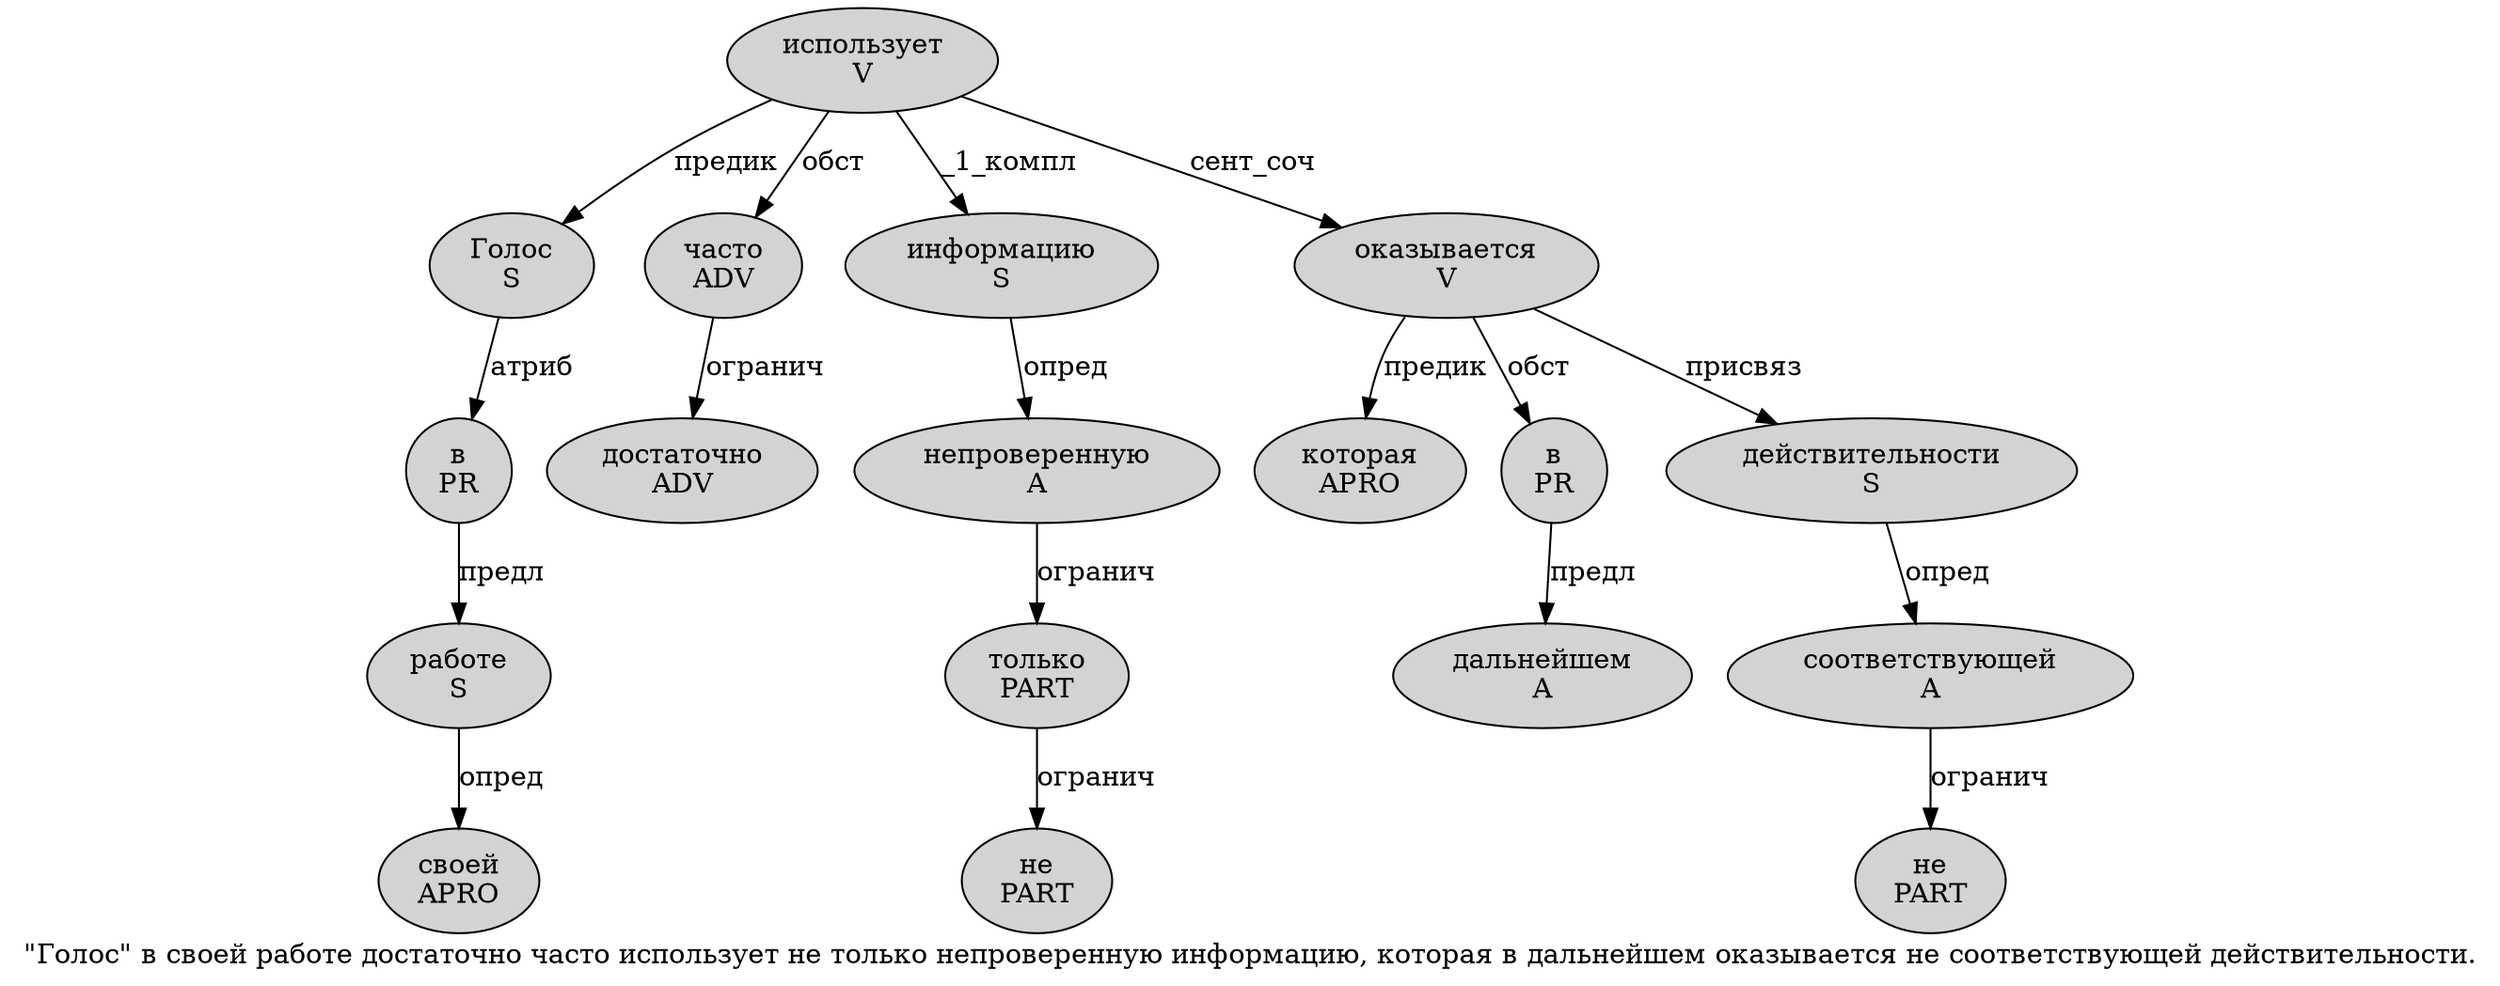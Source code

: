digraph SENTENCE_1132 {
	graph [label="\"Голос\" в своей работе достаточно часто использует не только непроверенную информацию, которая в дальнейшем оказывается не соответствующей действительности."]
	node [style=filled]
		1 [label="Голос
S" color="" fillcolor=lightgray penwidth=1 shape=ellipse]
		3 [label="в
PR" color="" fillcolor=lightgray penwidth=1 shape=ellipse]
		4 [label="своей
APRO" color="" fillcolor=lightgray penwidth=1 shape=ellipse]
		5 [label="работе
S" color="" fillcolor=lightgray penwidth=1 shape=ellipse]
		6 [label="достаточно
ADV" color="" fillcolor=lightgray penwidth=1 shape=ellipse]
		7 [label="часто
ADV" color="" fillcolor=lightgray penwidth=1 shape=ellipse]
		8 [label="использует
V" color="" fillcolor=lightgray penwidth=1 shape=ellipse]
		9 [label="не
PART" color="" fillcolor=lightgray penwidth=1 shape=ellipse]
		10 [label="только
PART" color="" fillcolor=lightgray penwidth=1 shape=ellipse]
		11 [label="непроверенную
A" color="" fillcolor=lightgray penwidth=1 shape=ellipse]
		12 [label="информацию
S" color="" fillcolor=lightgray penwidth=1 shape=ellipse]
		14 [label="которая
APRO" color="" fillcolor=lightgray penwidth=1 shape=ellipse]
		15 [label="в
PR" color="" fillcolor=lightgray penwidth=1 shape=ellipse]
		16 [label="дальнейшем
A" color="" fillcolor=lightgray penwidth=1 shape=ellipse]
		17 [label="оказывается
V" color="" fillcolor=lightgray penwidth=1 shape=ellipse]
		18 [label="не
PART" color="" fillcolor=lightgray penwidth=1 shape=ellipse]
		19 [label="соответствующей
A" color="" fillcolor=lightgray penwidth=1 shape=ellipse]
		20 [label="действительности
S" color="" fillcolor=lightgray penwidth=1 shape=ellipse]
			10 -> 9 [label="огранич"]
			7 -> 6 [label="огранич"]
			20 -> 19 [label="опред"]
			8 -> 1 [label="предик"]
			8 -> 7 [label="обст"]
			8 -> 12 [label="_1_компл"]
			8 -> 17 [label="сент_соч"]
			3 -> 5 [label="предл"]
			11 -> 10 [label="огранич"]
			12 -> 11 [label="опред"]
			19 -> 18 [label="огранич"]
			5 -> 4 [label="опред"]
			1 -> 3 [label="атриб"]
			17 -> 14 [label="предик"]
			17 -> 15 [label="обст"]
			17 -> 20 [label="присвяз"]
			15 -> 16 [label="предл"]
}